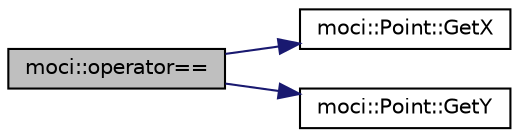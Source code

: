 digraph "moci::operator=="
{
 // INTERACTIVE_SVG=YES
  edge [fontname="Helvetica",fontsize="10",labelfontname="Helvetica",labelfontsize="10"];
  node [fontname="Helvetica",fontsize="10",shape=record];
  rankdir="LR";
  Node13 [label="moci::operator==",height=0.2,width=0.4,color="black", fillcolor="grey75", style="filled", fontcolor="black"];
  Node13 -> Node14 [color="midnightblue",fontsize="10",style="solid",fontname="Helvetica"];
  Node14 [label="moci::Point::GetX",height=0.2,width=0.4,color="black", fillcolor="white", style="filled",URL="$classmoci_1_1Point.html#ac575f0883e1a8c36d830658dd54158db"];
  Node13 -> Node15 [color="midnightblue",fontsize="10",style="solid",fontname="Helvetica"];
  Node15 [label="moci::Point::GetY",height=0.2,width=0.4,color="black", fillcolor="white", style="filled",URL="$classmoci_1_1Point.html#acacd3156b0d91e38bc1460eca5199d9f"];
}
